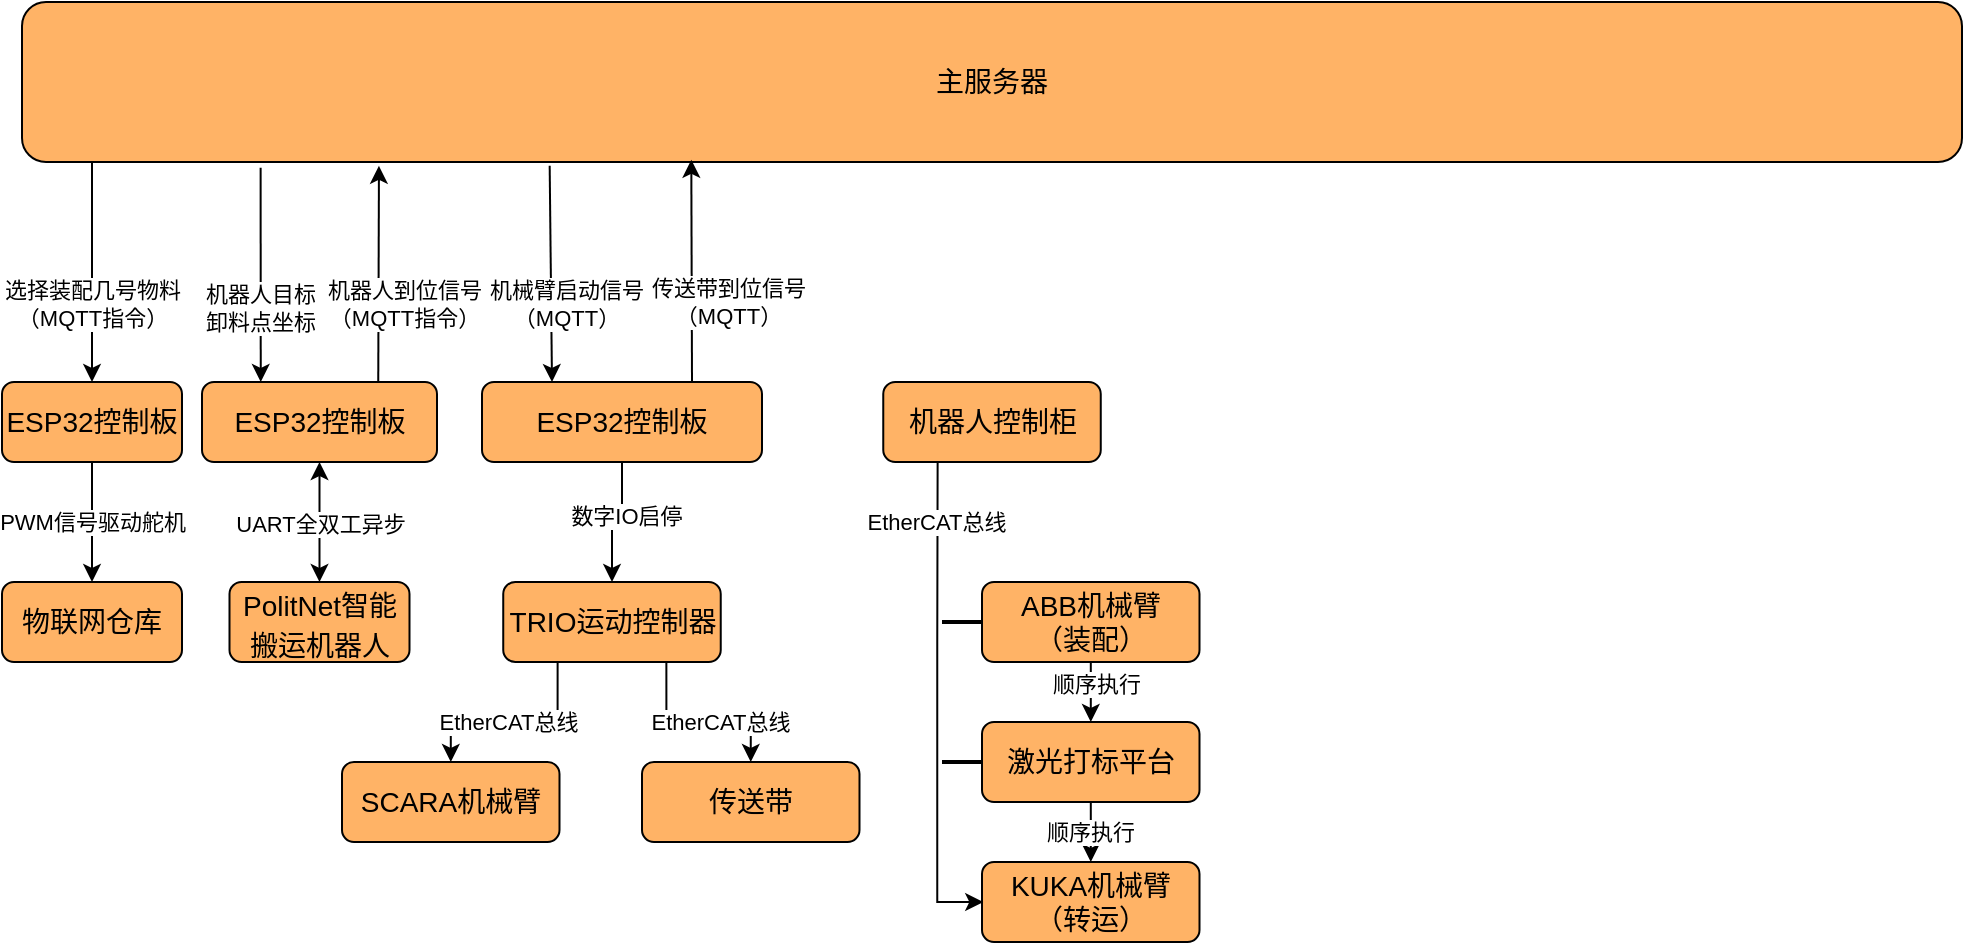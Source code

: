 <mxfile version="26.0.11">
  <diagram name="第 1 页" id="utJVNVcFiXrP77y_mI3D">
    <mxGraphModel dx="1254" dy="745" grid="1" gridSize="10" guides="1" tooltips="1" connect="1" arrows="1" fold="1" page="1" pageScale="1" pageWidth="827" pageHeight="1169" math="0" shadow="0">
      <root>
        <mxCell id="0" />
        <mxCell id="1" parent="0" />
        <mxCell id="Pv2qresyjPH6O69dxo0p-4" value="" style="edgeStyle=orthogonalEdgeStyle;rounded=0;orthogonalLoop=1;jettySize=auto;html=1;" edge="1" parent="1" target="Pv2qresyjPH6O69dxo0p-3">
          <mxGeometry relative="1" as="geometry">
            <mxPoint x="75" y="90" as="sourcePoint" />
            <Array as="points">
              <mxPoint x="75" y="150" />
              <mxPoint x="75" y="150" />
            </Array>
          </mxGeometry>
        </mxCell>
        <mxCell id="Pv2qresyjPH6O69dxo0p-5" value="选择装配几号物料&lt;div&gt;（MQTT指令）&lt;/div&gt;" style="edgeLabel;html=1;align=center;verticalAlign=middle;resizable=0;points=[];" vertex="1" connectable="0" parent="Pv2qresyjPH6O69dxo0p-4">
          <mxGeometry x="-0.209" y="2" relative="1" as="geometry">
            <mxPoint x="-2" y="27" as="offset" />
          </mxGeometry>
        </mxCell>
        <mxCell id="Pv2qresyjPH6O69dxo0p-1" value="&lt;font style=&quot;font-size: 14px;&quot;&gt;主服务器&lt;/font&gt;" style="rounded=1;whiteSpace=wrap;html=1;fillColor=light-dark(#FFB366,var(--ge-dark-color, #121212));" vertex="1" parent="1">
          <mxGeometry x="40" y="10" width="970" height="80" as="geometry" />
        </mxCell>
        <mxCell id="Pv2qresyjPH6O69dxo0p-7" value="" style="edgeStyle=orthogonalEdgeStyle;rounded=0;orthogonalLoop=1;jettySize=auto;html=1;" edge="1" parent="1" source="Pv2qresyjPH6O69dxo0p-3" target="Pv2qresyjPH6O69dxo0p-6">
          <mxGeometry relative="1" as="geometry" />
        </mxCell>
        <mxCell id="Pv2qresyjPH6O69dxo0p-8" value="PWM信号驱动舵机" style="edgeLabel;html=1;align=center;verticalAlign=middle;resizable=0;points=[];" vertex="1" connectable="0" parent="Pv2qresyjPH6O69dxo0p-7">
          <mxGeometry x="-0.313" y="2" relative="1" as="geometry">
            <mxPoint x="-2" y="9" as="offset" />
          </mxGeometry>
        </mxCell>
        <mxCell id="Pv2qresyjPH6O69dxo0p-3" value="&lt;font style=&quot;font-size: 14px;&quot;&gt;ESP32控制板&lt;/font&gt;" style="rounded=1;whiteSpace=wrap;html=1;fillColor=light-dark(#FFB366,var(--ge-dark-color, #121212));" vertex="1" parent="1">
          <mxGeometry x="30" y="200" width="90" height="40" as="geometry" />
        </mxCell>
        <mxCell id="Pv2qresyjPH6O69dxo0p-9" style="edgeStyle=orthogonalEdgeStyle;rounded=0;orthogonalLoop=1;jettySize=auto;html=1;exitX=1;exitY=0.5;exitDx=0;exitDy=0;" edge="1" parent="1" source="Pv2qresyjPH6O69dxo0p-6">
          <mxGeometry relative="1" as="geometry">
            <mxPoint x="110" y="330" as="targetPoint" />
          </mxGeometry>
        </mxCell>
        <mxCell id="Pv2qresyjPH6O69dxo0p-6" value="&lt;font style=&quot;font-size: 14px;&quot;&gt;物联网仓库&lt;/font&gt;" style="rounded=1;whiteSpace=wrap;html=1;fillColor=light-dark(#FFB366,var(--ge-dark-color, #121212));" vertex="1" parent="1">
          <mxGeometry x="30" y="300" width="90" height="40" as="geometry" />
        </mxCell>
        <mxCell id="Pv2qresyjPH6O69dxo0p-10" value="&lt;p style=&quot;line-height: normal; margin-top: 0pt; margin-bottom: 0pt; margin-right: 0in; text-indent: 0in; unicode-bidi: embed; word-break: normal;&quot;&gt;&lt;font face=&quot;Helvetica&quot; style=&quot;font-size: 14px;&quot;&gt;PolitNet智能搬运机器人&lt;/font&gt;&lt;/p&gt;" style="rounded=1;whiteSpace=wrap;html=1;fillColor=light-dark(#FFB366,var(--ge-dark-color, #121212));align=center;" vertex="1" parent="1">
          <mxGeometry x="143.75" y="300" width="90" height="40" as="geometry" />
        </mxCell>
        <mxCell id="Pv2qresyjPH6O69dxo0p-14" value="&lt;font style=&quot;font-size: 14px;&quot;&gt;ESP32控制板&lt;/font&gt;" style="rounded=1;whiteSpace=wrap;html=1;fillColor=light-dark(#FFB366,var(--ge-dark-color, #121212));" vertex="1" parent="1">
          <mxGeometry x="130" y="200" width="117.5" height="40" as="geometry" />
        </mxCell>
        <mxCell id="Pv2qresyjPH6O69dxo0p-19" value="" style="endArrow=classic;startArrow=classic;html=1;rounded=0;entryX=0.5;entryY=1;entryDx=0;entryDy=0;exitX=0.5;exitY=0;exitDx=0;exitDy=0;" edge="1" parent="1" source="Pv2qresyjPH6O69dxo0p-10" target="Pv2qresyjPH6O69dxo0p-14">
          <mxGeometry width="50" height="50" relative="1" as="geometry">
            <mxPoint x="300" y="370" as="sourcePoint" />
            <mxPoint x="350" y="320" as="targetPoint" />
          </mxGeometry>
        </mxCell>
        <mxCell id="Pv2qresyjPH6O69dxo0p-20" value="UART全双工异步" style="edgeLabel;html=1;align=center;verticalAlign=middle;resizable=0;points=[];" vertex="1" connectable="0" parent="Pv2qresyjPH6O69dxo0p-19">
          <mxGeometry x="0.158" y="-2" relative="1" as="geometry">
            <mxPoint x="-2" y="5" as="offset" />
          </mxGeometry>
        </mxCell>
        <mxCell id="Pv2qresyjPH6O69dxo0p-23" value="" style="endArrow=classic;html=1;rounded=0;entryX=0.184;entryY=1.024;entryDx=0;entryDy=0;exitX=0.75;exitY=0;exitDx=0;exitDy=0;entryPerimeter=0;" edge="1" parent="1" source="Pv2qresyjPH6O69dxo0p-14" target="Pv2qresyjPH6O69dxo0p-1">
          <mxGeometry width="50" height="50" relative="1" as="geometry">
            <mxPoint x="340" y="260" as="sourcePoint" />
            <mxPoint x="390" y="210" as="targetPoint" />
          </mxGeometry>
        </mxCell>
        <mxCell id="Pv2qresyjPH6O69dxo0p-26" value="机器人到位信号&lt;div&gt;（MQTT指令）&lt;/div&gt;" style="edgeLabel;html=1;align=center;verticalAlign=middle;resizable=0;points=[];" vertex="1" connectable="0" parent="Pv2qresyjPH6O69dxo0p-23">
          <mxGeometry x="0.425" y="2" relative="1" as="geometry">
            <mxPoint x="14" y="38" as="offset" />
          </mxGeometry>
        </mxCell>
        <mxCell id="Pv2qresyjPH6O69dxo0p-24" value="" style="endArrow=classic;html=1;rounded=0;exitX=0.123;exitY=1.036;exitDx=0;exitDy=0;exitPerimeter=0;entryX=0.25;entryY=0;entryDx=0;entryDy=0;" edge="1" parent="1" source="Pv2qresyjPH6O69dxo0p-1" target="Pv2qresyjPH6O69dxo0p-14">
          <mxGeometry width="50" height="50" relative="1" as="geometry">
            <mxPoint x="340" y="260" as="sourcePoint" />
            <mxPoint x="390" y="210" as="targetPoint" />
          </mxGeometry>
        </mxCell>
        <mxCell id="Pv2qresyjPH6O69dxo0p-27" value="机器人目标&lt;div&gt;卸料点坐标&lt;/div&gt;" style="edgeLabel;html=1;align=center;verticalAlign=middle;resizable=0;points=[];" vertex="1" connectable="0" parent="Pv2qresyjPH6O69dxo0p-24">
          <mxGeometry x="-0.08" y="-1" relative="1" as="geometry">
            <mxPoint y="20" as="offset" />
          </mxGeometry>
        </mxCell>
        <mxCell id="Pv2qresyjPH6O69dxo0p-30" value="" style="edgeStyle=orthogonalEdgeStyle;rounded=0;orthogonalLoop=1;jettySize=auto;html=1;" edge="1" parent="1" source="Pv2qresyjPH6O69dxo0p-28" target="Pv2qresyjPH6O69dxo0p-29">
          <mxGeometry relative="1" as="geometry" />
        </mxCell>
        <mxCell id="Pv2qresyjPH6O69dxo0p-31" value="数字IO启停" style="edgeLabel;html=1;align=center;verticalAlign=middle;resizable=0;points=[];" vertex="1" connectable="0" parent="Pv2qresyjPH6O69dxo0p-30">
          <mxGeometry x="-0.03" y="-3" relative="1" as="geometry">
            <mxPoint x="3" as="offset" />
          </mxGeometry>
        </mxCell>
        <mxCell id="Pv2qresyjPH6O69dxo0p-28" value="&lt;font style=&quot;font-size: 14px;&quot;&gt;ESP32控制板&lt;/font&gt;" style="rounded=1;whiteSpace=wrap;html=1;fillColor=light-dark(#FFB366,var(--ge-dark-color, #121212));" vertex="1" parent="1">
          <mxGeometry x="270" y="200" width="140" height="40" as="geometry" />
        </mxCell>
        <mxCell id="Pv2qresyjPH6O69dxo0p-35" value="" style="edgeStyle=orthogonalEdgeStyle;rounded=0;orthogonalLoop=1;jettySize=auto;html=1;exitX=0.25;exitY=1;exitDx=0;exitDy=0;" edge="1" parent="1" source="Pv2qresyjPH6O69dxo0p-29" target="Pv2qresyjPH6O69dxo0p-34">
          <mxGeometry relative="1" as="geometry" />
        </mxCell>
        <mxCell id="Pv2qresyjPH6O69dxo0p-36" value="EtherCAT总线" style="edgeLabel;html=1;align=center;verticalAlign=middle;resizable=0;points=[];" vertex="1" connectable="0" parent="Pv2qresyjPH6O69dxo0p-35">
          <mxGeometry x="-0.093" y="3" relative="1" as="geometry">
            <mxPoint x="-3" y="2" as="offset" />
          </mxGeometry>
        </mxCell>
        <mxCell id="Pv2qresyjPH6O69dxo0p-40" style="edgeStyle=orthogonalEdgeStyle;rounded=0;orthogonalLoop=1;jettySize=auto;html=1;exitX=0.75;exitY=1;exitDx=0;exitDy=0;entryX=0.5;entryY=0;entryDx=0;entryDy=0;" edge="1" parent="1" source="Pv2qresyjPH6O69dxo0p-29" target="Pv2qresyjPH6O69dxo0p-39">
          <mxGeometry relative="1" as="geometry" />
        </mxCell>
        <mxCell id="Pv2qresyjPH6O69dxo0p-41" value="EtherCAT总线" style="edgeLabel;html=1;align=center;verticalAlign=middle;resizable=0;points=[];" vertex="1" connectable="0" parent="Pv2qresyjPH6O69dxo0p-40">
          <mxGeometry x="0.095" y="2" relative="1" as="geometry">
            <mxPoint x="1" y="7" as="offset" />
          </mxGeometry>
        </mxCell>
        <mxCell id="Pv2qresyjPH6O69dxo0p-29" value="&lt;font style=&quot;font-size: 14px;&quot;&gt;TRIO运动控制器&lt;/font&gt;" style="rounded=1;whiteSpace=wrap;html=1;fillColor=light-dark(#FFB366,var(--ge-dark-color, #121212));" vertex="1" parent="1">
          <mxGeometry x="280.62" y="300" width="108.75" height="40" as="geometry" />
        </mxCell>
        <mxCell id="Pv2qresyjPH6O69dxo0p-32" value="" style="endArrow=classic;html=1;rounded=0;exitX=0.272;exitY=1.024;exitDx=0;exitDy=0;exitPerimeter=0;entryX=0.25;entryY=0;entryDx=0;entryDy=0;" edge="1" parent="1" source="Pv2qresyjPH6O69dxo0p-1" target="Pv2qresyjPH6O69dxo0p-28">
          <mxGeometry width="50" height="50" relative="1" as="geometry">
            <mxPoint x="300" y="200" as="sourcePoint" />
            <mxPoint x="350" y="150" as="targetPoint" />
          </mxGeometry>
        </mxCell>
        <mxCell id="Pv2qresyjPH6O69dxo0p-33" value="机械臂启动信号&lt;div&gt;（MQTT）&lt;/div&gt;" style="edgeLabel;html=1;align=center;verticalAlign=middle;resizable=0;points=[];" vertex="1" connectable="0" parent="Pv2qresyjPH6O69dxo0p-32">
          <mxGeometry x="0.135" relative="1" as="geometry">
            <mxPoint x="7" y="7" as="offset" />
          </mxGeometry>
        </mxCell>
        <mxCell id="Pv2qresyjPH6O69dxo0p-34" value="&lt;font style=&quot;font-size: 14px;&quot;&gt;SCARA机械臂&lt;/font&gt;" style="rounded=1;whiteSpace=wrap;html=1;fillColor=light-dark(#FFB366,var(--ge-dark-color, #121212));" vertex="1" parent="1">
          <mxGeometry x="200" y="390" width="108.75" height="40" as="geometry" />
        </mxCell>
        <mxCell id="Pv2qresyjPH6O69dxo0p-37" value="" style="endArrow=classic;html=1;rounded=0;exitX=0.75;exitY=0;exitDx=0;exitDy=0;entryX=0.345;entryY=0.986;entryDx=0;entryDy=0;entryPerimeter=0;" edge="1" parent="1" source="Pv2qresyjPH6O69dxo0p-28" target="Pv2qresyjPH6O69dxo0p-1">
          <mxGeometry width="50" height="50" relative="1" as="geometry">
            <mxPoint x="360" y="220" as="sourcePoint" />
            <mxPoint x="410" y="170" as="targetPoint" />
          </mxGeometry>
        </mxCell>
        <mxCell id="Pv2qresyjPH6O69dxo0p-38" value="传送带到位信号&lt;div&gt;（MQTT）&lt;/div&gt;" style="edgeLabel;html=1;align=center;verticalAlign=middle;resizable=0;points=[];" vertex="1" connectable="0" parent="Pv2qresyjPH6O69dxo0p-37">
          <mxGeometry x="-0.124" y="-1" relative="1" as="geometry">
            <mxPoint x="17" y="8" as="offset" />
          </mxGeometry>
        </mxCell>
        <mxCell id="Pv2qresyjPH6O69dxo0p-39" value="&lt;font style=&quot;font-size: 14px;&quot;&gt;传送带&lt;/font&gt;" style="rounded=1;whiteSpace=wrap;html=1;fillColor=light-dark(#FFB366,var(--ge-dark-color, #121212));" vertex="1" parent="1">
          <mxGeometry x="350" y="390" width="108.75" height="40" as="geometry" />
        </mxCell>
        <mxCell id="Pv2qresyjPH6O69dxo0p-50" value="" style="edgeStyle=orthogonalEdgeStyle;rounded=0;orthogonalLoop=1;jettySize=auto;html=1;" edge="1" parent="1" source="Pv2qresyjPH6O69dxo0p-42" target="Pv2qresyjPH6O69dxo0p-44">
          <mxGeometry relative="1" as="geometry" />
        </mxCell>
        <mxCell id="Pv2qresyjPH6O69dxo0p-52" value="顺序执行" style="edgeLabel;html=1;align=center;verticalAlign=middle;resizable=0;points=[];" vertex="1" connectable="0" parent="Pv2qresyjPH6O69dxo0p-50">
          <mxGeometry x="0.231" y="2" relative="1" as="geometry">
            <mxPoint as="offset" />
          </mxGeometry>
        </mxCell>
        <mxCell id="Pv2qresyjPH6O69dxo0p-42" value="&lt;font style=&quot;font-size: 14px;&quot;&gt;ABB机械臂&lt;/font&gt;&lt;div&gt;&lt;font style=&quot;font-size: 14px;&quot;&gt;（装配）&lt;/font&gt;&lt;/div&gt;" style="rounded=1;whiteSpace=wrap;html=1;fillColor=light-dark(#FFB366,var(--ge-dark-color, #121212));" vertex="1" parent="1">
          <mxGeometry x="520" y="300" width="108.75" height="40" as="geometry" />
        </mxCell>
        <mxCell id="Pv2qresyjPH6O69dxo0p-43" value="&lt;font style=&quot;font-size: 14px;&quot;&gt;KUKA机械臂&lt;/font&gt;&lt;div&gt;&lt;font style=&quot;font-size: 14px;&quot;&gt;（转运）&lt;/font&gt;&lt;/div&gt;" style="rounded=1;whiteSpace=wrap;html=1;fillColor=light-dark(#FFB366,var(--ge-dark-color, #121212));" vertex="1" parent="1">
          <mxGeometry x="520" y="440" width="108.75" height="40" as="geometry" />
        </mxCell>
        <mxCell id="Pv2qresyjPH6O69dxo0p-51" value="" style="edgeStyle=orthogonalEdgeStyle;rounded=0;orthogonalLoop=1;jettySize=auto;html=1;" edge="1" parent="1" source="Pv2qresyjPH6O69dxo0p-44" target="Pv2qresyjPH6O69dxo0p-43">
          <mxGeometry relative="1" as="geometry" />
        </mxCell>
        <mxCell id="Pv2qresyjPH6O69dxo0p-53" value="顺序执行" style="edgeLabel;html=1;align=center;verticalAlign=middle;resizable=0;points=[];" vertex="1" connectable="0" parent="Pv2qresyjPH6O69dxo0p-51">
          <mxGeometry x="0.38" y="-1" relative="1" as="geometry">
            <mxPoint as="offset" />
          </mxGeometry>
        </mxCell>
        <mxCell id="Pv2qresyjPH6O69dxo0p-44" value="&lt;span style=&quot;font-size: 14px;&quot;&gt;激光打标平台&lt;/span&gt;" style="rounded=1;whiteSpace=wrap;html=1;fillColor=light-dark(#FFB366,var(--ge-dark-color, #121212));" vertex="1" parent="1">
          <mxGeometry x="520" y="370" width="108.75" height="40" as="geometry" />
        </mxCell>
        <mxCell id="Pv2qresyjPH6O69dxo0p-45" value="&lt;span style=&quot;font-size: 14px;&quot;&gt;机器人控制柜&lt;/span&gt;" style="rounded=1;whiteSpace=wrap;html=1;fillColor=light-dark(#FFB366,var(--ge-dark-color, #121212));" vertex="1" parent="1">
          <mxGeometry x="470.63" y="200" width="108.75" height="40" as="geometry" />
        </mxCell>
        <mxCell id="Pv2qresyjPH6O69dxo0p-46" value="" style="endArrow=classic;html=1;rounded=0;exitX=0.25;exitY=1;exitDx=0;exitDy=0;entryX=0;entryY=0.5;entryDx=0;entryDy=0;" edge="1" parent="1" source="Pv2qresyjPH6O69dxo0p-45">
          <mxGeometry width="50" height="50" relative="1" as="geometry">
            <mxPoint x="500.63" y="300" as="sourcePoint" />
            <mxPoint x="520.63" y="460" as="targetPoint" />
            <Array as="points">
              <mxPoint x="497.63" y="330" />
              <mxPoint x="497.63" y="460" />
            </Array>
          </mxGeometry>
        </mxCell>
        <mxCell id="Pv2qresyjPH6O69dxo0p-49" value="EtherCAT总线" style="edgeLabel;html=1;align=center;verticalAlign=middle;resizable=0;points=[];" vertex="1" connectable="0" parent="Pv2qresyjPH6O69dxo0p-46">
          <mxGeometry x="-0.073" y="-1" relative="1" as="geometry">
            <mxPoint y="-83" as="offset" />
          </mxGeometry>
        </mxCell>
        <mxCell id="Pv2qresyjPH6O69dxo0p-47" value="" style="line;strokeWidth=2;html=1;" vertex="1" parent="1">
          <mxGeometry x="500" y="315" width="20" height="10" as="geometry" />
        </mxCell>
        <mxCell id="Pv2qresyjPH6O69dxo0p-48" value="" style="line;strokeWidth=2;html=1;" vertex="1" parent="1">
          <mxGeometry x="500" y="385" width="20" height="10" as="geometry" />
        </mxCell>
      </root>
    </mxGraphModel>
  </diagram>
</mxfile>
